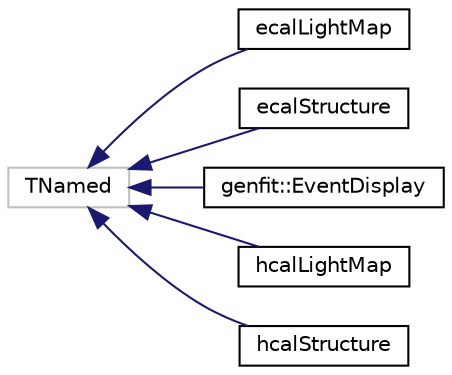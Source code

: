 digraph "Graphical Class Hierarchy"
{
 // LATEX_PDF_SIZE
  edge [fontname="Helvetica",fontsize="10",labelfontname="Helvetica",labelfontsize="10"];
  node [fontname="Helvetica",fontsize="10",shape=record];
  rankdir="LR";
  Node87 [label="TNamed",height=0.2,width=0.4,color="grey75", fillcolor="white", style="filled",tooltip=" "];
  Node87 -> Node0 [dir="back",color="midnightblue",fontsize="10",style="solid",fontname="Helvetica"];
  Node0 [label="ecalLightMap",height=0.2,width=0.4,color="black", fillcolor="white", style="filled",URL="$classecalLightMap.html",tooltip=" "];
  Node87 -> Node89 [dir="back",color="midnightblue",fontsize="10",style="solid",fontname="Helvetica"];
  Node89 [label="ecalStructure",height=0.2,width=0.4,color="black", fillcolor="white", style="filled",URL="$classecalStructure.html",tooltip=" "];
  Node87 -> Node90 [dir="back",color="midnightblue",fontsize="10",style="solid",fontname="Helvetica"];
  Node90 [label="genfit::EventDisplay",height=0.2,width=0.4,color="black", fillcolor="white", style="filled",URL="$classgenfit_1_1EventDisplay.html",tooltip="Event display designed to run with Genfit."];
  Node87 -> Node91 [dir="back",color="midnightblue",fontsize="10",style="solid",fontname="Helvetica"];
  Node91 [label="hcalLightMap",height=0.2,width=0.4,color="black", fillcolor="white", style="filled",URL="$classhcalLightMap.html",tooltip=" "];
  Node87 -> Node92 [dir="back",color="midnightblue",fontsize="10",style="solid",fontname="Helvetica"];
  Node92 [label="hcalStructure",height=0.2,width=0.4,color="black", fillcolor="white", style="filled",URL="$classhcalStructure.html",tooltip=" "];
}
